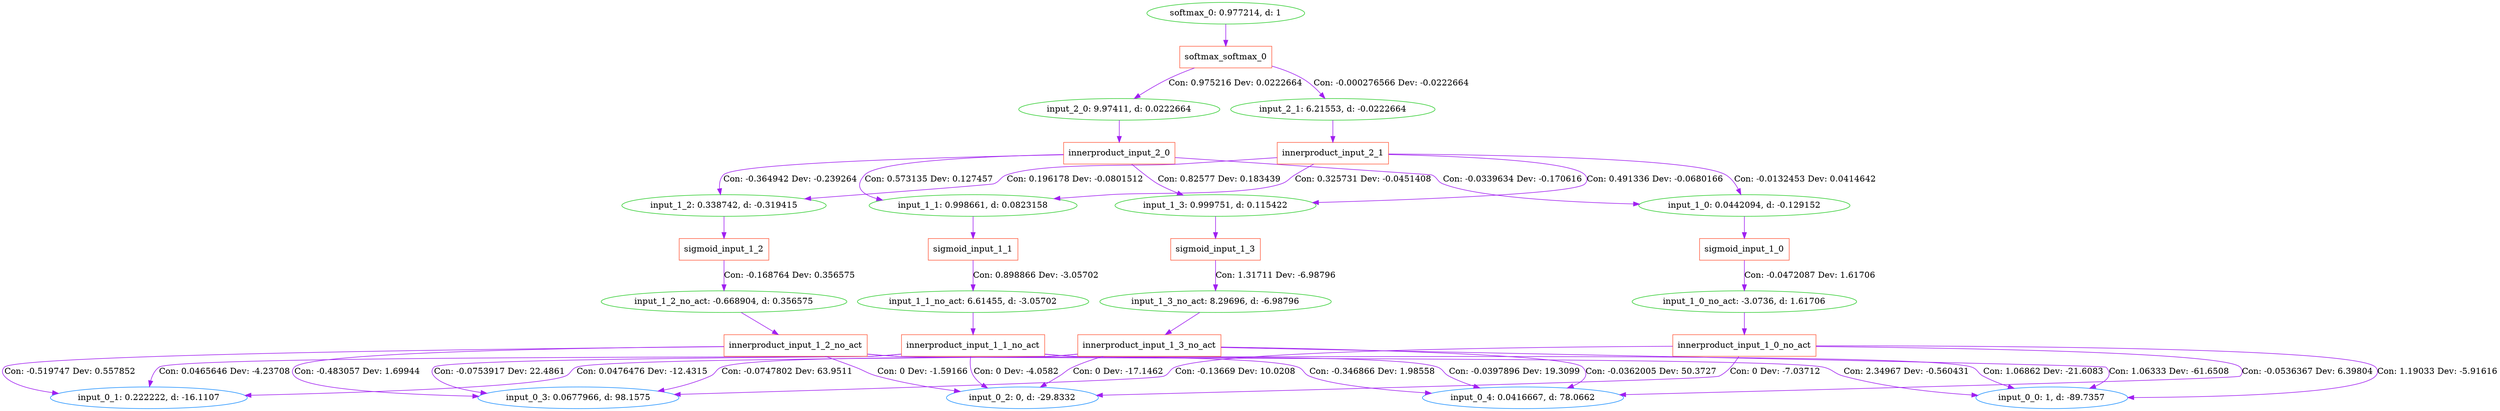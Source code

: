 digraph G {
0 [label="softmax_0: 0.977214, d: 1", shape=oval, color=limegreen];
1 [label="softmax_softmax_0", shape=box, color=tomato];
2 [label="input_2_0: 9.97411, d: 0.0222664", shape=oval, color=limegreen];
3 [label="innerproduct_input_2_0", shape=box, color=tomato];
4 [label="input_1_0: 0.0442094, d: -0.129152", shape=oval, color=limegreen];
5 [label="sigmoid_input_1_0", shape=box, color=tomato];
6 [label="input_1_0_no_act: -3.0736, d: 1.61706", shape=oval, color=limegreen];
7 [label="innerproduct_input_1_0_no_act", shape=box, color=tomato];
8 [label="input_0_0: 1, d: -89.7357", shape=oval, color=dodgerblue];
9 [label="input_0_2: 0, d: -29.8332", shape=oval, color=dodgerblue];
10 [label="input_0_3: 0.0677966, d: 98.1575", shape=oval, color=dodgerblue];
11 [label="input_0_4: 0.0416667, d: 78.0662", shape=oval, color=dodgerblue];
12 [label="input_1_1: 0.998661, d: 0.0823158", shape=oval, color=limegreen];
13 [label="sigmoid_input_1_1", shape=box, color=tomato];
14 [label="input_1_1_no_act: 6.61455, d: -3.05702", shape=oval, color=limegreen];
15 [label="innerproduct_input_1_1_no_act", shape=box, color=tomato];
16 [label="input_0_1: 0.222222, d: -16.1107", shape=oval, color=dodgerblue];
17 [label="input_1_2: 0.338742, d: -0.319415", shape=oval, color=limegreen];
18 [label="sigmoid_input_1_2", shape=box, color=tomato];
19 [label="input_1_2_no_act: -0.668904, d: 0.356575", shape=oval, color=limegreen];
20 [label="innerproduct_input_1_2_no_act", shape=box, color=tomato];
21 [label="input_1_3: 0.999751, d: 0.115422", shape=oval, color=limegreen];
22 [label="sigmoid_input_1_3", shape=box, color=tomato];
23 [label="input_1_3_no_act: 8.29696, d: -6.98796", shape=oval, color=limegreen];
24 [label="innerproduct_input_1_3_no_act", shape=box, color=tomato];
25 [label="input_2_1: 6.21553, d: -0.0222664", shape=oval, color=limegreen];
26 [label="innerproduct_input_2_1", shape=box, color=tomato];
0->1  [color=purple]
 [label=""];
1->2  [color=purple]
 [label="Con: 0.975216 Dev: 0.0222664"];
2->3  [color=purple]
 [label=""];
3->4  [color=purple]
 [label="Con: -0.0339634 Dev: -0.170616"];
4->5  [color=purple]
 [label=""];
5->6  [color=purple]
 [label="Con: -0.0472087 Dev: 1.61706"];
6->7  [color=purple]
 [label=""];
7->8  [color=purple]
 [label="Con: 1.19033 Dev: -5.91616"];
7->9  [color=purple]
 [label="Con: 0 Dev: -7.03712"];
7->10  [color=purple]
 [label="Con: -0.13669 Dev: 10.0208"];
7->11  [color=purple]
 [label="Con: -0.0536367 Dev: 6.39804"];
3->12  [color=purple]
 [label="Con: 0.573135 Dev: 0.127457"];
12->13  [color=purple]
 [label=""];
13->14  [color=purple]
 [label="Con: 0.898866 Dev: -3.05702"];
14->15  [color=purple]
 [label=""];
15->8  [color=purple]
 [label="Con: 1.06862 Dev: -21.6083"];
15->16  [color=purple]
 [label="Con: 0.0465646 Dev: -4.23708"];
15->9  [color=purple]
 [label="Con: 0 Dev: -4.0582"];
15->10  [color=purple]
 [label="Con: -0.0753917 Dev: 22.4861"];
15->11  [color=purple]
 [label="Con: -0.0397896 Dev: 19.3099"];
3->17  [color=purple]
 [label="Con: -0.364942 Dev: -0.239264"];
17->18  [color=purple]
 [label=""];
18->19  [color=purple]
 [label="Con: -0.168764 Dev: 0.356575"];
19->20  [color=purple]
 [label=""];
20->8  [color=purple]
 [label="Con: 2.34967 Dev: -0.560431"];
20->16  [color=purple]
 [label="Con: -0.519747 Dev: 0.557852"];
20->9  [color=purple]
 [label="Con: 0 Dev: -1.59166"];
20->10  [color=purple]
 [label="Con: -0.483057 Dev: 1.69944"];
20->11  [color=purple]
 [label="Con: -0.346866 Dev: 1.98558"];
3->21  [color=purple]
 [label="Con: 0.82577 Dev: 0.183439"];
21->22  [color=purple]
 [label=""];
22->23  [color=purple]
 [label="Con: 1.31711 Dev: -6.98796"];
23->24  [color=purple]
 [label=""];
24->8  [color=purple]
 [label="Con: 1.06333 Dev: -61.6508"];
24->16  [color=purple]
 [label="Con: 0.0476476 Dev: -12.4315"];
24->9  [color=purple]
 [label="Con: 0 Dev: -17.1462"];
24->10  [color=purple]
 [label="Con: -0.0747802 Dev: 63.9511"];
24->11  [color=purple]
 [label="Con: -0.0362005 Dev: 50.3727"];
1->25  [color=purple]
 [label="Con: -0.000276566 Dev: -0.0222664"];
25->26  [color=purple]
 [label=""];
26->4  [color=purple]
 [label="Con: -0.0132453 Dev: 0.0414642"];
26->12  [color=purple]
 [label="Con: 0.325731 Dev: -0.0451408"];
26->17  [color=purple]
 [label="Con: 0.196178 Dev: -0.0801512"];
26->21  [color=purple]
 [label="Con: 0.491336 Dev: -0.0680166"];
}

